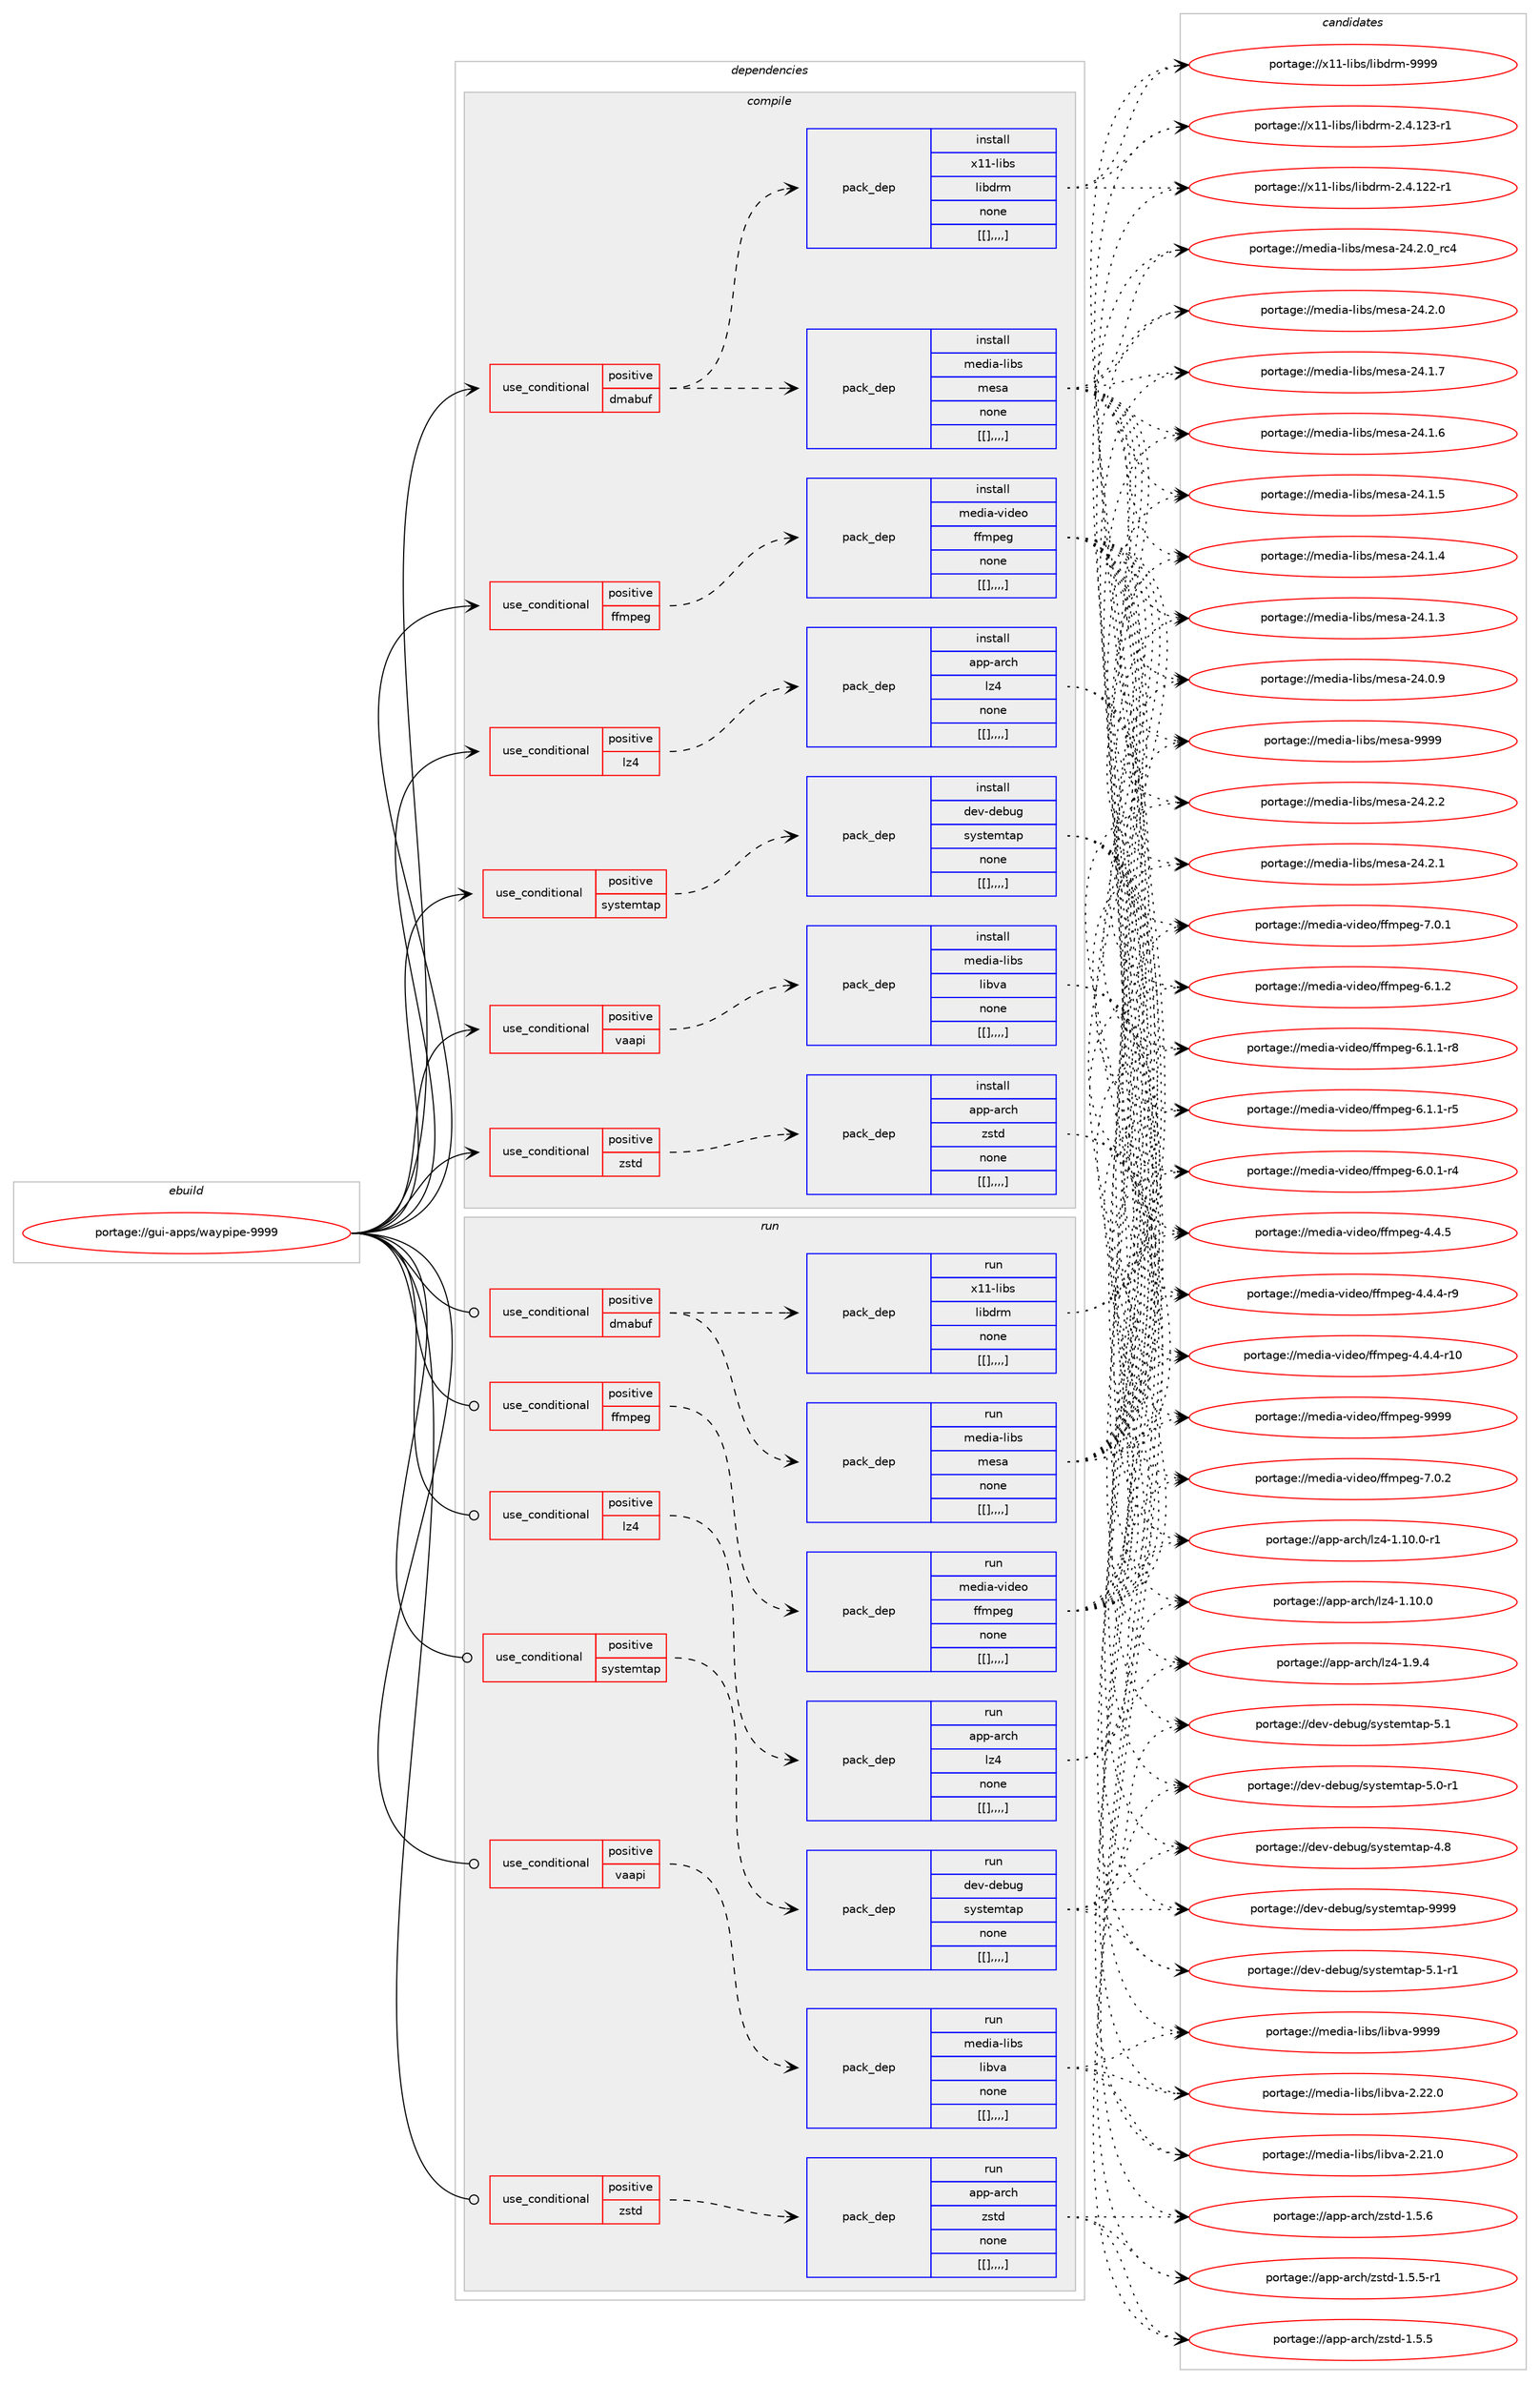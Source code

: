 digraph prolog {

# *************
# Graph options
# *************

newrank=true;
concentrate=true;
compound=true;
graph [rankdir=LR,fontname=Helvetica,fontsize=10,ranksep=1.5];#, ranksep=2.5, nodesep=0.2];
edge  [arrowhead=vee];
node  [fontname=Helvetica,fontsize=10];

# **********
# The ebuild
# **********

subgraph cluster_leftcol {
color=gray;
label=<<i>ebuild</i>>;
id [label="portage://gui-apps/waypipe-9999", color=red, width=4, href="../gui-apps/waypipe-9999.svg"];
}

# ****************
# The dependencies
# ****************

subgraph cluster_midcol {
color=gray;
label=<<i>dependencies</i>>;
subgraph cluster_compile {
fillcolor="#eeeeee";
style=filled;
label=<<i>compile</i>>;
subgraph cond68279 {
dependency247459 [label=<<TABLE BORDER="0" CELLBORDER="1" CELLSPACING="0" CELLPADDING="4"><TR><TD ROWSPAN="3" CELLPADDING="10">use_conditional</TD></TR><TR><TD>positive</TD></TR><TR><TD>dmabuf</TD></TR></TABLE>>, shape=none, color=red];
subgraph pack177634 {
dependency247460 [label=<<TABLE BORDER="0" CELLBORDER="1" CELLSPACING="0" CELLPADDING="4" WIDTH="220"><TR><TD ROWSPAN="6" CELLPADDING="30">pack_dep</TD></TR><TR><TD WIDTH="110">install</TD></TR><TR><TD>media-libs</TD></TR><TR><TD>mesa</TD></TR><TR><TD>none</TD></TR><TR><TD>[[],,,,]</TD></TR></TABLE>>, shape=none, color=blue];
}
dependency247459:e -> dependency247460:w [weight=20,style="dashed",arrowhead="vee"];
subgraph pack177635 {
dependency247461 [label=<<TABLE BORDER="0" CELLBORDER="1" CELLSPACING="0" CELLPADDING="4" WIDTH="220"><TR><TD ROWSPAN="6" CELLPADDING="30">pack_dep</TD></TR><TR><TD WIDTH="110">install</TD></TR><TR><TD>x11-libs</TD></TR><TR><TD>libdrm</TD></TR><TR><TD>none</TD></TR><TR><TD>[[],,,,]</TD></TR></TABLE>>, shape=none, color=blue];
}
dependency247459:e -> dependency247461:w [weight=20,style="dashed",arrowhead="vee"];
}
id:e -> dependency247459:w [weight=20,style="solid",arrowhead="vee"];
subgraph cond68280 {
dependency247462 [label=<<TABLE BORDER="0" CELLBORDER="1" CELLSPACING="0" CELLPADDING="4"><TR><TD ROWSPAN="3" CELLPADDING="10">use_conditional</TD></TR><TR><TD>positive</TD></TR><TR><TD>ffmpeg</TD></TR></TABLE>>, shape=none, color=red];
subgraph pack177636 {
dependency247463 [label=<<TABLE BORDER="0" CELLBORDER="1" CELLSPACING="0" CELLPADDING="4" WIDTH="220"><TR><TD ROWSPAN="6" CELLPADDING="30">pack_dep</TD></TR><TR><TD WIDTH="110">install</TD></TR><TR><TD>media-video</TD></TR><TR><TD>ffmpeg</TD></TR><TR><TD>none</TD></TR><TR><TD>[[],,,,]</TD></TR></TABLE>>, shape=none, color=blue];
}
dependency247462:e -> dependency247463:w [weight=20,style="dashed",arrowhead="vee"];
}
id:e -> dependency247462:w [weight=20,style="solid",arrowhead="vee"];
subgraph cond68281 {
dependency247464 [label=<<TABLE BORDER="0" CELLBORDER="1" CELLSPACING="0" CELLPADDING="4"><TR><TD ROWSPAN="3" CELLPADDING="10">use_conditional</TD></TR><TR><TD>positive</TD></TR><TR><TD>lz4</TD></TR></TABLE>>, shape=none, color=red];
subgraph pack177637 {
dependency247465 [label=<<TABLE BORDER="0" CELLBORDER="1" CELLSPACING="0" CELLPADDING="4" WIDTH="220"><TR><TD ROWSPAN="6" CELLPADDING="30">pack_dep</TD></TR><TR><TD WIDTH="110">install</TD></TR><TR><TD>app-arch</TD></TR><TR><TD>lz4</TD></TR><TR><TD>none</TD></TR><TR><TD>[[],,,,]</TD></TR></TABLE>>, shape=none, color=blue];
}
dependency247464:e -> dependency247465:w [weight=20,style="dashed",arrowhead="vee"];
}
id:e -> dependency247464:w [weight=20,style="solid",arrowhead="vee"];
subgraph cond68282 {
dependency247466 [label=<<TABLE BORDER="0" CELLBORDER="1" CELLSPACING="0" CELLPADDING="4"><TR><TD ROWSPAN="3" CELLPADDING="10">use_conditional</TD></TR><TR><TD>positive</TD></TR><TR><TD>systemtap</TD></TR></TABLE>>, shape=none, color=red];
subgraph pack177638 {
dependency247467 [label=<<TABLE BORDER="0" CELLBORDER="1" CELLSPACING="0" CELLPADDING="4" WIDTH="220"><TR><TD ROWSPAN="6" CELLPADDING="30">pack_dep</TD></TR><TR><TD WIDTH="110">install</TD></TR><TR><TD>dev-debug</TD></TR><TR><TD>systemtap</TD></TR><TR><TD>none</TD></TR><TR><TD>[[],,,,]</TD></TR></TABLE>>, shape=none, color=blue];
}
dependency247466:e -> dependency247467:w [weight=20,style="dashed",arrowhead="vee"];
}
id:e -> dependency247466:w [weight=20,style="solid",arrowhead="vee"];
subgraph cond68283 {
dependency247468 [label=<<TABLE BORDER="0" CELLBORDER="1" CELLSPACING="0" CELLPADDING="4"><TR><TD ROWSPAN="3" CELLPADDING="10">use_conditional</TD></TR><TR><TD>positive</TD></TR><TR><TD>vaapi</TD></TR></TABLE>>, shape=none, color=red];
subgraph pack177639 {
dependency247469 [label=<<TABLE BORDER="0" CELLBORDER="1" CELLSPACING="0" CELLPADDING="4" WIDTH="220"><TR><TD ROWSPAN="6" CELLPADDING="30">pack_dep</TD></TR><TR><TD WIDTH="110">install</TD></TR><TR><TD>media-libs</TD></TR><TR><TD>libva</TD></TR><TR><TD>none</TD></TR><TR><TD>[[],,,,]</TD></TR></TABLE>>, shape=none, color=blue];
}
dependency247468:e -> dependency247469:w [weight=20,style="dashed",arrowhead="vee"];
}
id:e -> dependency247468:w [weight=20,style="solid",arrowhead="vee"];
subgraph cond68284 {
dependency247470 [label=<<TABLE BORDER="0" CELLBORDER="1" CELLSPACING="0" CELLPADDING="4"><TR><TD ROWSPAN="3" CELLPADDING="10">use_conditional</TD></TR><TR><TD>positive</TD></TR><TR><TD>zstd</TD></TR></TABLE>>, shape=none, color=red];
subgraph pack177640 {
dependency247471 [label=<<TABLE BORDER="0" CELLBORDER="1" CELLSPACING="0" CELLPADDING="4" WIDTH="220"><TR><TD ROWSPAN="6" CELLPADDING="30">pack_dep</TD></TR><TR><TD WIDTH="110">install</TD></TR><TR><TD>app-arch</TD></TR><TR><TD>zstd</TD></TR><TR><TD>none</TD></TR><TR><TD>[[],,,,]</TD></TR></TABLE>>, shape=none, color=blue];
}
dependency247470:e -> dependency247471:w [weight=20,style="dashed",arrowhead="vee"];
}
id:e -> dependency247470:w [weight=20,style="solid",arrowhead="vee"];
}
subgraph cluster_compileandrun {
fillcolor="#eeeeee";
style=filled;
label=<<i>compile and run</i>>;
}
subgraph cluster_run {
fillcolor="#eeeeee";
style=filled;
label=<<i>run</i>>;
subgraph cond68285 {
dependency247472 [label=<<TABLE BORDER="0" CELLBORDER="1" CELLSPACING="0" CELLPADDING="4"><TR><TD ROWSPAN="3" CELLPADDING="10">use_conditional</TD></TR><TR><TD>positive</TD></TR><TR><TD>dmabuf</TD></TR></TABLE>>, shape=none, color=red];
subgraph pack177641 {
dependency247473 [label=<<TABLE BORDER="0" CELLBORDER="1" CELLSPACING="0" CELLPADDING="4" WIDTH="220"><TR><TD ROWSPAN="6" CELLPADDING="30">pack_dep</TD></TR><TR><TD WIDTH="110">run</TD></TR><TR><TD>media-libs</TD></TR><TR><TD>mesa</TD></TR><TR><TD>none</TD></TR><TR><TD>[[],,,,]</TD></TR></TABLE>>, shape=none, color=blue];
}
dependency247472:e -> dependency247473:w [weight=20,style="dashed",arrowhead="vee"];
subgraph pack177642 {
dependency247474 [label=<<TABLE BORDER="0" CELLBORDER="1" CELLSPACING="0" CELLPADDING="4" WIDTH="220"><TR><TD ROWSPAN="6" CELLPADDING="30">pack_dep</TD></TR><TR><TD WIDTH="110">run</TD></TR><TR><TD>x11-libs</TD></TR><TR><TD>libdrm</TD></TR><TR><TD>none</TD></TR><TR><TD>[[],,,,]</TD></TR></TABLE>>, shape=none, color=blue];
}
dependency247472:e -> dependency247474:w [weight=20,style="dashed",arrowhead="vee"];
}
id:e -> dependency247472:w [weight=20,style="solid",arrowhead="odot"];
subgraph cond68286 {
dependency247475 [label=<<TABLE BORDER="0" CELLBORDER="1" CELLSPACING="0" CELLPADDING="4"><TR><TD ROWSPAN="3" CELLPADDING="10">use_conditional</TD></TR><TR><TD>positive</TD></TR><TR><TD>ffmpeg</TD></TR></TABLE>>, shape=none, color=red];
subgraph pack177643 {
dependency247476 [label=<<TABLE BORDER="0" CELLBORDER="1" CELLSPACING="0" CELLPADDING="4" WIDTH="220"><TR><TD ROWSPAN="6" CELLPADDING="30">pack_dep</TD></TR><TR><TD WIDTH="110">run</TD></TR><TR><TD>media-video</TD></TR><TR><TD>ffmpeg</TD></TR><TR><TD>none</TD></TR><TR><TD>[[],,,,]</TD></TR></TABLE>>, shape=none, color=blue];
}
dependency247475:e -> dependency247476:w [weight=20,style="dashed",arrowhead="vee"];
}
id:e -> dependency247475:w [weight=20,style="solid",arrowhead="odot"];
subgraph cond68287 {
dependency247477 [label=<<TABLE BORDER="0" CELLBORDER="1" CELLSPACING="0" CELLPADDING="4"><TR><TD ROWSPAN="3" CELLPADDING="10">use_conditional</TD></TR><TR><TD>positive</TD></TR><TR><TD>lz4</TD></TR></TABLE>>, shape=none, color=red];
subgraph pack177644 {
dependency247478 [label=<<TABLE BORDER="0" CELLBORDER="1" CELLSPACING="0" CELLPADDING="4" WIDTH="220"><TR><TD ROWSPAN="6" CELLPADDING="30">pack_dep</TD></TR><TR><TD WIDTH="110">run</TD></TR><TR><TD>app-arch</TD></TR><TR><TD>lz4</TD></TR><TR><TD>none</TD></TR><TR><TD>[[],,,,]</TD></TR></TABLE>>, shape=none, color=blue];
}
dependency247477:e -> dependency247478:w [weight=20,style="dashed",arrowhead="vee"];
}
id:e -> dependency247477:w [weight=20,style="solid",arrowhead="odot"];
subgraph cond68288 {
dependency247479 [label=<<TABLE BORDER="0" CELLBORDER="1" CELLSPACING="0" CELLPADDING="4"><TR><TD ROWSPAN="3" CELLPADDING="10">use_conditional</TD></TR><TR><TD>positive</TD></TR><TR><TD>systemtap</TD></TR></TABLE>>, shape=none, color=red];
subgraph pack177645 {
dependency247480 [label=<<TABLE BORDER="0" CELLBORDER="1" CELLSPACING="0" CELLPADDING="4" WIDTH="220"><TR><TD ROWSPAN="6" CELLPADDING="30">pack_dep</TD></TR><TR><TD WIDTH="110">run</TD></TR><TR><TD>dev-debug</TD></TR><TR><TD>systemtap</TD></TR><TR><TD>none</TD></TR><TR><TD>[[],,,,]</TD></TR></TABLE>>, shape=none, color=blue];
}
dependency247479:e -> dependency247480:w [weight=20,style="dashed",arrowhead="vee"];
}
id:e -> dependency247479:w [weight=20,style="solid",arrowhead="odot"];
subgraph cond68289 {
dependency247481 [label=<<TABLE BORDER="0" CELLBORDER="1" CELLSPACING="0" CELLPADDING="4"><TR><TD ROWSPAN="3" CELLPADDING="10">use_conditional</TD></TR><TR><TD>positive</TD></TR><TR><TD>vaapi</TD></TR></TABLE>>, shape=none, color=red];
subgraph pack177646 {
dependency247482 [label=<<TABLE BORDER="0" CELLBORDER="1" CELLSPACING="0" CELLPADDING="4" WIDTH="220"><TR><TD ROWSPAN="6" CELLPADDING="30">pack_dep</TD></TR><TR><TD WIDTH="110">run</TD></TR><TR><TD>media-libs</TD></TR><TR><TD>libva</TD></TR><TR><TD>none</TD></TR><TR><TD>[[],,,,]</TD></TR></TABLE>>, shape=none, color=blue];
}
dependency247481:e -> dependency247482:w [weight=20,style="dashed",arrowhead="vee"];
}
id:e -> dependency247481:w [weight=20,style="solid",arrowhead="odot"];
subgraph cond68290 {
dependency247483 [label=<<TABLE BORDER="0" CELLBORDER="1" CELLSPACING="0" CELLPADDING="4"><TR><TD ROWSPAN="3" CELLPADDING="10">use_conditional</TD></TR><TR><TD>positive</TD></TR><TR><TD>zstd</TD></TR></TABLE>>, shape=none, color=red];
subgraph pack177647 {
dependency247484 [label=<<TABLE BORDER="0" CELLBORDER="1" CELLSPACING="0" CELLPADDING="4" WIDTH="220"><TR><TD ROWSPAN="6" CELLPADDING="30">pack_dep</TD></TR><TR><TD WIDTH="110">run</TD></TR><TR><TD>app-arch</TD></TR><TR><TD>zstd</TD></TR><TR><TD>none</TD></TR><TR><TD>[[],,,,]</TD></TR></TABLE>>, shape=none, color=blue];
}
dependency247483:e -> dependency247484:w [weight=20,style="dashed",arrowhead="vee"];
}
id:e -> dependency247483:w [weight=20,style="solid",arrowhead="odot"];
}
}

# **************
# The candidates
# **************

subgraph cluster_choices {
rank=same;
color=gray;
label=<<i>candidates</i>>;

subgraph choice177634 {
color=black;
nodesep=1;
choice10910110010597451081059811547109101115974557575757 [label="portage://media-libs/mesa-9999", color=red, width=4,href="../media-libs/mesa-9999.svg"];
choice109101100105974510810598115471091011159745505246504650 [label="portage://media-libs/mesa-24.2.2", color=red, width=4,href="../media-libs/mesa-24.2.2.svg"];
choice109101100105974510810598115471091011159745505246504649 [label="portage://media-libs/mesa-24.2.1", color=red, width=4,href="../media-libs/mesa-24.2.1.svg"];
choice109101100105974510810598115471091011159745505246504648951149952 [label="portage://media-libs/mesa-24.2.0_rc4", color=red, width=4,href="../media-libs/mesa-24.2.0_rc4.svg"];
choice109101100105974510810598115471091011159745505246504648 [label="portage://media-libs/mesa-24.2.0", color=red, width=4,href="../media-libs/mesa-24.2.0.svg"];
choice109101100105974510810598115471091011159745505246494655 [label="portage://media-libs/mesa-24.1.7", color=red, width=4,href="../media-libs/mesa-24.1.7.svg"];
choice109101100105974510810598115471091011159745505246494654 [label="portage://media-libs/mesa-24.1.6", color=red, width=4,href="../media-libs/mesa-24.1.6.svg"];
choice109101100105974510810598115471091011159745505246494653 [label="portage://media-libs/mesa-24.1.5", color=red, width=4,href="../media-libs/mesa-24.1.5.svg"];
choice109101100105974510810598115471091011159745505246494652 [label="portage://media-libs/mesa-24.1.4", color=red, width=4,href="../media-libs/mesa-24.1.4.svg"];
choice109101100105974510810598115471091011159745505246494651 [label="portage://media-libs/mesa-24.1.3", color=red, width=4,href="../media-libs/mesa-24.1.3.svg"];
choice109101100105974510810598115471091011159745505246484657 [label="portage://media-libs/mesa-24.0.9", color=red, width=4,href="../media-libs/mesa-24.0.9.svg"];
dependency247460:e -> choice10910110010597451081059811547109101115974557575757:w [style=dotted,weight="100"];
dependency247460:e -> choice109101100105974510810598115471091011159745505246504650:w [style=dotted,weight="100"];
dependency247460:e -> choice109101100105974510810598115471091011159745505246504649:w [style=dotted,weight="100"];
dependency247460:e -> choice109101100105974510810598115471091011159745505246504648951149952:w [style=dotted,weight="100"];
dependency247460:e -> choice109101100105974510810598115471091011159745505246504648:w [style=dotted,weight="100"];
dependency247460:e -> choice109101100105974510810598115471091011159745505246494655:w [style=dotted,weight="100"];
dependency247460:e -> choice109101100105974510810598115471091011159745505246494654:w [style=dotted,weight="100"];
dependency247460:e -> choice109101100105974510810598115471091011159745505246494653:w [style=dotted,weight="100"];
dependency247460:e -> choice109101100105974510810598115471091011159745505246494652:w [style=dotted,weight="100"];
dependency247460:e -> choice109101100105974510810598115471091011159745505246494651:w [style=dotted,weight="100"];
dependency247460:e -> choice109101100105974510810598115471091011159745505246484657:w [style=dotted,weight="100"];
}
subgraph choice177635 {
color=black;
nodesep=1;
choice1204949451081059811547108105981001141094557575757 [label="portage://x11-libs/libdrm-9999", color=red, width=4,href="../x11-libs/libdrm-9999.svg"];
choice12049494510810598115471081059810011410945504652464950514511449 [label="portage://x11-libs/libdrm-2.4.123-r1", color=red, width=4,href="../x11-libs/libdrm-2.4.123-r1.svg"];
choice12049494510810598115471081059810011410945504652464950504511449 [label="portage://x11-libs/libdrm-2.4.122-r1", color=red, width=4,href="../x11-libs/libdrm-2.4.122-r1.svg"];
dependency247461:e -> choice1204949451081059811547108105981001141094557575757:w [style=dotted,weight="100"];
dependency247461:e -> choice12049494510810598115471081059810011410945504652464950514511449:w [style=dotted,weight="100"];
dependency247461:e -> choice12049494510810598115471081059810011410945504652464950504511449:w [style=dotted,weight="100"];
}
subgraph choice177636 {
color=black;
nodesep=1;
choice1091011001059745118105100101111471021021091121011034557575757 [label="portage://media-video/ffmpeg-9999", color=red, width=4,href="../media-video/ffmpeg-9999.svg"];
choice109101100105974511810510010111147102102109112101103455546484650 [label="portage://media-video/ffmpeg-7.0.2", color=red, width=4,href="../media-video/ffmpeg-7.0.2.svg"];
choice109101100105974511810510010111147102102109112101103455546484649 [label="portage://media-video/ffmpeg-7.0.1", color=red, width=4,href="../media-video/ffmpeg-7.0.1.svg"];
choice109101100105974511810510010111147102102109112101103455446494650 [label="portage://media-video/ffmpeg-6.1.2", color=red, width=4,href="../media-video/ffmpeg-6.1.2.svg"];
choice1091011001059745118105100101111471021021091121011034554464946494511456 [label="portage://media-video/ffmpeg-6.1.1-r8", color=red, width=4,href="../media-video/ffmpeg-6.1.1-r8.svg"];
choice1091011001059745118105100101111471021021091121011034554464946494511453 [label="portage://media-video/ffmpeg-6.1.1-r5", color=red, width=4,href="../media-video/ffmpeg-6.1.1-r5.svg"];
choice1091011001059745118105100101111471021021091121011034554464846494511452 [label="portage://media-video/ffmpeg-6.0.1-r4", color=red, width=4,href="../media-video/ffmpeg-6.0.1-r4.svg"];
choice109101100105974511810510010111147102102109112101103455246524653 [label="portage://media-video/ffmpeg-4.4.5", color=red, width=4,href="../media-video/ffmpeg-4.4.5.svg"];
choice1091011001059745118105100101111471021021091121011034552465246524511457 [label="portage://media-video/ffmpeg-4.4.4-r9", color=red, width=4,href="../media-video/ffmpeg-4.4.4-r9.svg"];
choice109101100105974511810510010111147102102109112101103455246524652451144948 [label="portage://media-video/ffmpeg-4.4.4-r10", color=red, width=4,href="../media-video/ffmpeg-4.4.4-r10.svg"];
dependency247463:e -> choice1091011001059745118105100101111471021021091121011034557575757:w [style=dotted,weight="100"];
dependency247463:e -> choice109101100105974511810510010111147102102109112101103455546484650:w [style=dotted,weight="100"];
dependency247463:e -> choice109101100105974511810510010111147102102109112101103455546484649:w [style=dotted,weight="100"];
dependency247463:e -> choice109101100105974511810510010111147102102109112101103455446494650:w [style=dotted,weight="100"];
dependency247463:e -> choice1091011001059745118105100101111471021021091121011034554464946494511456:w [style=dotted,weight="100"];
dependency247463:e -> choice1091011001059745118105100101111471021021091121011034554464946494511453:w [style=dotted,weight="100"];
dependency247463:e -> choice1091011001059745118105100101111471021021091121011034554464846494511452:w [style=dotted,weight="100"];
dependency247463:e -> choice109101100105974511810510010111147102102109112101103455246524653:w [style=dotted,weight="100"];
dependency247463:e -> choice1091011001059745118105100101111471021021091121011034552465246524511457:w [style=dotted,weight="100"];
dependency247463:e -> choice109101100105974511810510010111147102102109112101103455246524652451144948:w [style=dotted,weight="100"];
}
subgraph choice177637 {
color=black;
nodesep=1;
choice971121124597114991044710812252454946494846484511449 [label="portage://app-arch/lz4-1.10.0-r1", color=red, width=4,href="../app-arch/lz4-1.10.0-r1.svg"];
choice97112112459711499104471081225245494649484648 [label="portage://app-arch/lz4-1.10.0", color=red, width=4,href="../app-arch/lz4-1.10.0.svg"];
choice971121124597114991044710812252454946574652 [label="portage://app-arch/lz4-1.9.4", color=red, width=4,href="../app-arch/lz4-1.9.4.svg"];
dependency247465:e -> choice971121124597114991044710812252454946494846484511449:w [style=dotted,weight="100"];
dependency247465:e -> choice97112112459711499104471081225245494649484648:w [style=dotted,weight="100"];
dependency247465:e -> choice971121124597114991044710812252454946574652:w [style=dotted,weight="100"];
}
subgraph choice177638 {
color=black;
nodesep=1;
choice100101118451001019811710347115121115116101109116971124557575757 [label="portage://dev-debug/systemtap-9999", color=red, width=4,href="../dev-debug/systemtap-9999.svg"];
choice10010111845100101981171034711512111511610110911697112455346494511449 [label="portage://dev-debug/systemtap-5.1-r1", color=red, width=4,href="../dev-debug/systemtap-5.1-r1.svg"];
choice1001011184510010198117103471151211151161011091169711245534649 [label="portage://dev-debug/systemtap-5.1", color=red, width=4,href="../dev-debug/systemtap-5.1.svg"];
choice10010111845100101981171034711512111511610110911697112455346484511449 [label="portage://dev-debug/systemtap-5.0-r1", color=red, width=4,href="../dev-debug/systemtap-5.0-r1.svg"];
choice1001011184510010198117103471151211151161011091169711245524656 [label="portage://dev-debug/systemtap-4.8", color=red, width=4,href="../dev-debug/systemtap-4.8.svg"];
dependency247467:e -> choice100101118451001019811710347115121115116101109116971124557575757:w [style=dotted,weight="100"];
dependency247467:e -> choice10010111845100101981171034711512111511610110911697112455346494511449:w [style=dotted,weight="100"];
dependency247467:e -> choice1001011184510010198117103471151211151161011091169711245534649:w [style=dotted,weight="100"];
dependency247467:e -> choice10010111845100101981171034711512111511610110911697112455346484511449:w [style=dotted,weight="100"];
dependency247467:e -> choice1001011184510010198117103471151211151161011091169711245524656:w [style=dotted,weight="100"];
}
subgraph choice177639 {
color=black;
nodesep=1;
choice1091011001059745108105981154710810598118974557575757 [label="portage://media-libs/libva-9999", color=red, width=4,href="../media-libs/libva-9999.svg"];
choice10910110010597451081059811547108105981189745504650504648 [label="portage://media-libs/libva-2.22.0", color=red, width=4,href="../media-libs/libva-2.22.0.svg"];
choice10910110010597451081059811547108105981189745504650494648 [label="portage://media-libs/libva-2.21.0", color=red, width=4,href="../media-libs/libva-2.21.0.svg"];
dependency247469:e -> choice1091011001059745108105981154710810598118974557575757:w [style=dotted,weight="100"];
dependency247469:e -> choice10910110010597451081059811547108105981189745504650504648:w [style=dotted,weight="100"];
dependency247469:e -> choice10910110010597451081059811547108105981189745504650494648:w [style=dotted,weight="100"];
}
subgraph choice177640 {
color=black;
nodesep=1;
choice9711211245971149910447122115116100454946534654 [label="portage://app-arch/zstd-1.5.6", color=red, width=4,href="../app-arch/zstd-1.5.6.svg"];
choice97112112459711499104471221151161004549465346534511449 [label="portage://app-arch/zstd-1.5.5-r1", color=red, width=4,href="../app-arch/zstd-1.5.5-r1.svg"];
choice9711211245971149910447122115116100454946534653 [label="portage://app-arch/zstd-1.5.5", color=red, width=4,href="../app-arch/zstd-1.5.5.svg"];
dependency247471:e -> choice9711211245971149910447122115116100454946534654:w [style=dotted,weight="100"];
dependency247471:e -> choice97112112459711499104471221151161004549465346534511449:w [style=dotted,weight="100"];
dependency247471:e -> choice9711211245971149910447122115116100454946534653:w [style=dotted,weight="100"];
}
subgraph choice177641 {
color=black;
nodesep=1;
choice10910110010597451081059811547109101115974557575757 [label="portage://media-libs/mesa-9999", color=red, width=4,href="../media-libs/mesa-9999.svg"];
choice109101100105974510810598115471091011159745505246504650 [label="portage://media-libs/mesa-24.2.2", color=red, width=4,href="../media-libs/mesa-24.2.2.svg"];
choice109101100105974510810598115471091011159745505246504649 [label="portage://media-libs/mesa-24.2.1", color=red, width=4,href="../media-libs/mesa-24.2.1.svg"];
choice109101100105974510810598115471091011159745505246504648951149952 [label="portage://media-libs/mesa-24.2.0_rc4", color=red, width=4,href="../media-libs/mesa-24.2.0_rc4.svg"];
choice109101100105974510810598115471091011159745505246504648 [label="portage://media-libs/mesa-24.2.0", color=red, width=4,href="../media-libs/mesa-24.2.0.svg"];
choice109101100105974510810598115471091011159745505246494655 [label="portage://media-libs/mesa-24.1.7", color=red, width=4,href="../media-libs/mesa-24.1.7.svg"];
choice109101100105974510810598115471091011159745505246494654 [label="portage://media-libs/mesa-24.1.6", color=red, width=4,href="../media-libs/mesa-24.1.6.svg"];
choice109101100105974510810598115471091011159745505246494653 [label="portage://media-libs/mesa-24.1.5", color=red, width=4,href="../media-libs/mesa-24.1.5.svg"];
choice109101100105974510810598115471091011159745505246494652 [label="portage://media-libs/mesa-24.1.4", color=red, width=4,href="../media-libs/mesa-24.1.4.svg"];
choice109101100105974510810598115471091011159745505246494651 [label="portage://media-libs/mesa-24.1.3", color=red, width=4,href="../media-libs/mesa-24.1.3.svg"];
choice109101100105974510810598115471091011159745505246484657 [label="portage://media-libs/mesa-24.0.9", color=red, width=4,href="../media-libs/mesa-24.0.9.svg"];
dependency247473:e -> choice10910110010597451081059811547109101115974557575757:w [style=dotted,weight="100"];
dependency247473:e -> choice109101100105974510810598115471091011159745505246504650:w [style=dotted,weight="100"];
dependency247473:e -> choice109101100105974510810598115471091011159745505246504649:w [style=dotted,weight="100"];
dependency247473:e -> choice109101100105974510810598115471091011159745505246504648951149952:w [style=dotted,weight="100"];
dependency247473:e -> choice109101100105974510810598115471091011159745505246504648:w [style=dotted,weight="100"];
dependency247473:e -> choice109101100105974510810598115471091011159745505246494655:w [style=dotted,weight="100"];
dependency247473:e -> choice109101100105974510810598115471091011159745505246494654:w [style=dotted,weight="100"];
dependency247473:e -> choice109101100105974510810598115471091011159745505246494653:w [style=dotted,weight="100"];
dependency247473:e -> choice109101100105974510810598115471091011159745505246494652:w [style=dotted,weight="100"];
dependency247473:e -> choice109101100105974510810598115471091011159745505246494651:w [style=dotted,weight="100"];
dependency247473:e -> choice109101100105974510810598115471091011159745505246484657:w [style=dotted,weight="100"];
}
subgraph choice177642 {
color=black;
nodesep=1;
choice1204949451081059811547108105981001141094557575757 [label="portage://x11-libs/libdrm-9999", color=red, width=4,href="../x11-libs/libdrm-9999.svg"];
choice12049494510810598115471081059810011410945504652464950514511449 [label="portage://x11-libs/libdrm-2.4.123-r1", color=red, width=4,href="../x11-libs/libdrm-2.4.123-r1.svg"];
choice12049494510810598115471081059810011410945504652464950504511449 [label="portage://x11-libs/libdrm-2.4.122-r1", color=red, width=4,href="../x11-libs/libdrm-2.4.122-r1.svg"];
dependency247474:e -> choice1204949451081059811547108105981001141094557575757:w [style=dotted,weight="100"];
dependency247474:e -> choice12049494510810598115471081059810011410945504652464950514511449:w [style=dotted,weight="100"];
dependency247474:e -> choice12049494510810598115471081059810011410945504652464950504511449:w [style=dotted,weight="100"];
}
subgraph choice177643 {
color=black;
nodesep=1;
choice1091011001059745118105100101111471021021091121011034557575757 [label="portage://media-video/ffmpeg-9999", color=red, width=4,href="../media-video/ffmpeg-9999.svg"];
choice109101100105974511810510010111147102102109112101103455546484650 [label="portage://media-video/ffmpeg-7.0.2", color=red, width=4,href="../media-video/ffmpeg-7.0.2.svg"];
choice109101100105974511810510010111147102102109112101103455546484649 [label="portage://media-video/ffmpeg-7.0.1", color=red, width=4,href="../media-video/ffmpeg-7.0.1.svg"];
choice109101100105974511810510010111147102102109112101103455446494650 [label="portage://media-video/ffmpeg-6.1.2", color=red, width=4,href="../media-video/ffmpeg-6.1.2.svg"];
choice1091011001059745118105100101111471021021091121011034554464946494511456 [label="portage://media-video/ffmpeg-6.1.1-r8", color=red, width=4,href="../media-video/ffmpeg-6.1.1-r8.svg"];
choice1091011001059745118105100101111471021021091121011034554464946494511453 [label="portage://media-video/ffmpeg-6.1.1-r5", color=red, width=4,href="../media-video/ffmpeg-6.1.1-r5.svg"];
choice1091011001059745118105100101111471021021091121011034554464846494511452 [label="portage://media-video/ffmpeg-6.0.1-r4", color=red, width=4,href="../media-video/ffmpeg-6.0.1-r4.svg"];
choice109101100105974511810510010111147102102109112101103455246524653 [label="portage://media-video/ffmpeg-4.4.5", color=red, width=4,href="../media-video/ffmpeg-4.4.5.svg"];
choice1091011001059745118105100101111471021021091121011034552465246524511457 [label="portage://media-video/ffmpeg-4.4.4-r9", color=red, width=4,href="../media-video/ffmpeg-4.4.4-r9.svg"];
choice109101100105974511810510010111147102102109112101103455246524652451144948 [label="portage://media-video/ffmpeg-4.4.4-r10", color=red, width=4,href="../media-video/ffmpeg-4.4.4-r10.svg"];
dependency247476:e -> choice1091011001059745118105100101111471021021091121011034557575757:w [style=dotted,weight="100"];
dependency247476:e -> choice109101100105974511810510010111147102102109112101103455546484650:w [style=dotted,weight="100"];
dependency247476:e -> choice109101100105974511810510010111147102102109112101103455546484649:w [style=dotted,weight="100"];
dependency247476:e -> choice109101100105974511810510010111147102102109112101103455446494650:w [style=dotted,weight="100"];
dependency247476:e -> choice1091011001059745118105100101111471021021091121011034554464946494511456:w [style=dotted,weight="100"];
dependency247476:e -> choice1091011001059745118105100101111471021021091121011034554464946494511453:w [style=dotted,weight="100"];
dependency247476:e -> choice1091011001059745118105100101111471021021091121011034554464846494511452:w [style=dotted,weight="100"];
dependency247476:e -> choice109101100105974511810510010111147102102109112101103455246524653:w [style=dotted,weight="100"];
dependency247476:e -> choice1091011001059745118105100101111471021021091121011034552465246524511457:w [style=dotted,weight="100"];
dependency247476:e -> choice109101100105974511810510010111147102102109112101103455246524652451144948:w [style=dotted,weight="100"];
}
subgraph choice177644 {
color=black;
nodesep=1;
choice971121124597114991044710812252454946494846484511449 [label="portage://app-arch/lz4-1.10.0-r1", color=red, width=4,href="../app-arch/lz4-1.10.0-r1.svg"];
choice97112112459711499104471081225245494649484648 [label="portage://app-arch/lz4-1.10.0", color=red, width=4,href="../app-arch/lz4-1.10.0.svg"];
choice971121124597114991044710812252454946574652 [label="portage://app-arch/lz4-1.9.4", color=red, width=4,href="../app-arch/lz4-1.9.4.svg"];
dependency247478:e -> choice971121124597114991044710812252454946494846484511449:w [style=dotted,weight="100"];
dependency247478:e -> choice97112112459711499104471081225245494649484648:w [style=dotted,weight="100"];
dependency247478:e -> choice971121124597114991044710812252454946574652:w [style=dotted,weight="100"];
}
subgraph choice177645 {
color=black;
nodesep=1;
choice100101118451001019811710347115121115116101109116971124557575757 [label="portage://dev-debug/systemtap-9999", color=red, width=4,href="../dev-debug/systemtap-9999.svg"];
choice10010111845100101981171034711512111511610110911697112455346494511449 [label="portage://dev-debug/systemtap-5.1-r1", color=red, width=4,href="../dev-debug/systemtap-5.1-r1.svg"];
choice1001011184510010198117103471151211151161011091169711245534649 [label="portage://dev-debug/systemtap-5.1", color=red, width=4,href="../dev-debug/systemtap-5.1.svg"];
choice10010111845100101981171034711512111511610110911697112455346484511449 [label="portage://dev-debug/systemtap-5.0-r1", color=red, width=4,href="../dev-debug/systemtap-5.0-r1.svg"];
choice1001011184510010198117103471151211151161011091169711245524656 [label="portage://dev-debug/systemtap-4.8", color=red, width=4,href="../dev-debug/systemtap-4.8.svg"];
dependency247480:e -> choice100101118451001019811710347115121115116101109116971124557575757:w [style=dotted,weight="100"];
dependency247480:e -> choice10010111845100101981171034711512111511610110911697112455346494511449:w [style=dotted,weight="100"];
dependency247480:e -> choice1001011184510010198117103471151211151161011091169711245534649:w [style=dotted,weight="100"];
dependency247480:e -> choice10010111845100101981171034711512111511610110911697112455346484511449:w [style=dotted,weight="100"];
dependency247480:e -> choice1001011184510010198117103471151211151161011091169711245524656:w [style=dotted,weight="100"];
}
subgraph choice177646 {
color=black;
nodesep=1;
choice1091011001059745108105981154710810598118974557575757 [label="portage://media-libs/libva-9999", color=red, width=4,href="../media-libs/libva-9999.svg"];
choice10910110010597451081059811547108105981189745504650504648 [label="portage://media-libs/libva-2.22.0", color=red, width=4,href="../media-libs/libva-2.22.0.svg"];
choice10910110010597451081059811547108105981189745504650494648 [label="portage://media-libs/libva-2.21.0", color=red, width=4,href="../media-libs/libva-2.21.0.svg"];
dependency247482:e -> choice1091011001059745108105981154710810598118974557575757:w [style=dotted,weight="100"];
dependency247482:e -> choice10910110010597451081059811547108105981189745504650504648:w [style=dotted,weight="100"];
dependency247482:e -> choice10910110010597451081059811547108105981189745504650494648:w [style=dotted,weight="100"];
}
subgraph choice177647 {
color=black;
nodesep=1;
choice9711211245971149910447122115116100454946534654 [label="portage://app-arch/zstd-1.5.6", color=red, width=4,href="../app-arch/zstd-1.5.6.svg"];
choice97112112459711499104471221151161004549465346534511449 [label="portage://app-arch/zstd-1.5.5-r1", color=red, width=4,href="../app-arch/zstd-1.5.5-r1.svg"];
choice9711211245971149910447122115116100454946534653 [label="portage://app-arch/zstd-1.5.5", color=red, width=4,href="../app-arch/zstd-1.5.5.svg"];
dependency247484:e -> choice9711211245971149910447122115116100454946534654:w [style=dotted,weight="100"];
dependency247484:e -> choice97112112459711499104471221151161004549465346534511449:w [style=dotted,weight="100"];
dependency247484:e -> choice9711211245971149910447122115116100454946534653:w [style=dotted,weight="100"];
}
}

}
